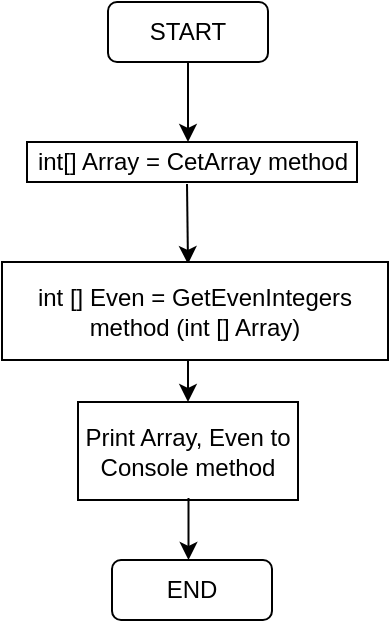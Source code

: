 <mxfile>
    <diagram id="iynOfSGFc4vJTPNdbjPA" name="Страница 1">
        <mxGraphModel dx="837" dy="400" grid="1" gridSize="10" guides="1" tooltips="1" connect="1" arrows="1" fold="1" page="1" pageScale="1" pageWidth="827" pageHeight="1169" math="0" shadow="0">
            <root>
                <mxCell id="0"/>
                <mxCell id="1" parent="0"/>
                <mxCell id="2" value="START" style="rounded=1;whiteSpace=wrap;html=1;" parent="1" vertex="1">
                    <mxGeometry x="340" y="91" width="80" height="30" as="geometry"/>
                </mxCell>
                <mxCell id="3" value="" style="endArrow=classic;html=1;exitX=0.5;exitY=1;exitDx=0;exitDy=0;" parent="1" source="2" edge="1">
                    <mxGeometry width="50" height="50" relative="1" as="geometry">
                        <mxPoint x="390" y="241" as="sourcePoint"/>
                        <mxPoint x="380" y="161" as="targetPoint"/>
                    </mxGeometry>
                </mxCell>
                <mxCell id="4" value="int[] Array = CetArray method" style="rounded=0;whiteSpace=wrap;html=1;" parent="1" vertex="1">
                    <mxGeometry x="299.5" y="161" width="165" height="20" as="geometry"/>
                </mxCell>
                <mxCell id="5" value="" style="endArrow=classic;html=1;exitX=0.5;exitY=1;exitDx=0;exitDy=0;" parent="1" edge="1">
                    <mxGeometry width="50" height="50" relative="1" as="geometry">
                        <mxPoint x="379.5" y="182" as="sourcePoint"/>
                        <mxPoint x="379.5" y="222" as="targetPoint"/>
                        <Array as="points">
                            <mxPoint x="380" y="222"/>
                        </Array>
                    </mxGeometry>
                </mxCell>
                <mxCell id="6" value="int [] Even = GetEvenIntegers method (int [] Array)" style="rounded=0;whiteSpace=wrap;html=1;" parent="1" vertex="1">
                    <mxGeometry x="287" y="221" width="193" height="49" as="geometry"/>
                </mxCell>
                <mxCell id="7" value="Print Array, Even to Console method" style="rounded=0;whiteSpace=wrap;html=1;" parent="1" vertex="1">
                    <mxGeometry x="325" y="291" width="110" height="49" as="geometry"/>
                </mxCell>
                <mxCell id="8" value="" style="endArrow=classic;html=1;" parent="1" edge="1">
                    <mxGeometry width="50" height="50" relative="1" as="geometry">
                        <mxPoint x="380" y="270" as="sourcePoint"/>
                        <mxPoint x="379.5" y="291" as="targetPoint"/>
                        <Array as="points">
                            <mxPoint x="380" y="291"/>
                        </Array>
                    </mxGeometry>
                </mxCell>
                <mxCell id="11" value="END" style="rounded=1;whiteSpace=wrap;html=1;" parent="1" vertex="1">
                    <mxGeometry x="342" y="370" width="80" height="30" as="geometry"/>
                </mxCell>
                <mxCell id="12" value="" style="endArrow=classic;html=1;" parent="1" edge="1">
                    <mxGeometry width="50" height="50" relative="1" as="geometry">
                        <mxPoint x="380.25" y="339" as="sourcePoint"/>
                        <mxPoint x="379.75" y="370" as="targetPoint"/>
                        <Array as="points">
                            <mxPoint x="380.25" y="370"/>
                        </Array>
                    </mxGeometry>
                </mxCell>
            </root>
        </mxGraphModel>
    </diagram>
</mxfile>